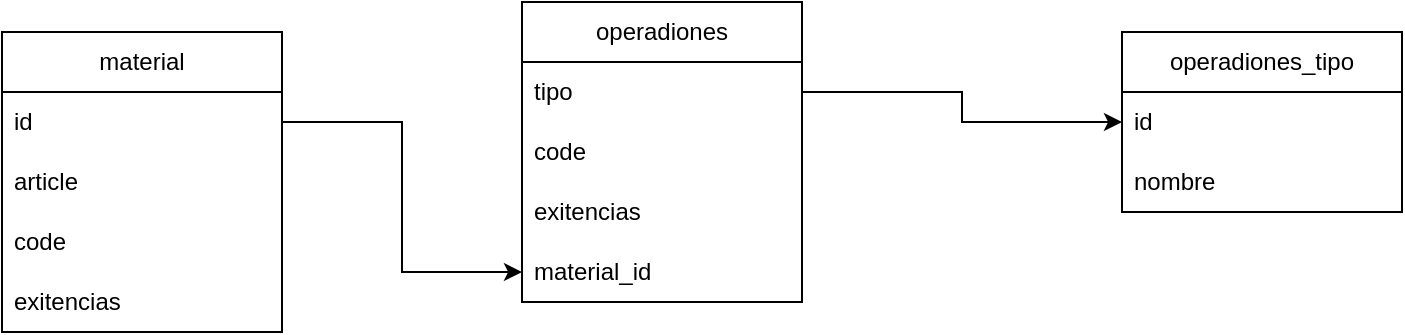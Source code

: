 <mxfile version="22.0.8" type="github">
  <diagram name="Página-1" id="I9j9g6QyKJc5Fgf5lQwj">
    <mxGraphModel dx="1050" dy="542" grid="1" gridSize="10" guides="1" tooltips="1" connect="1" arrows="1" fold="1" page="1" pageScale="1" pageWidth="827" pageHeight="1169" math="0" shadow="0">
      <root>
        <mxCell id="0" />
        <mxCell id="1" parent="0" />
        <mxCell id="2Vl5YmwGTYaNifd6JvEB-1" value="material" style="swimlane;fontStyle=0;childLayout=stackLayout;horizontal=1;startSize=30;horizontalStack=0;resizeParent=1;resizeParentMax=0;resizeLast=0;collapsible=1;marginBottom=0;whiteSpace=wrap;html=1;" vertex="1" parent="1">
          <mxGeometry x="80" y="130" width="140" height="150" as="geometry" />
        </mxCell>
        <mxCell id="2Vl5YmwGTYaNifd6JvEB-2" value="id" style="text;strokeColor=none;fillColor=none;align=left;verticalAlign=middle;spacingLeft=4;spacingRight=4;overflow=hidden;points=[[0,0.5],[1,0.5]];portConstraint=eastwest;rotatable=0;whiteSpace=wrap;html=1;" vertex="1" parent="2Vl5YmwGTYaNifd6JvEB-1">
          <mxGeometry y="30" width="140" height="30" as="geometry" />
        </mxCell>
        <mxCell id="2Vl5YmwGTYaNifd6JvEB-17" value="article" style="text;strokeColor=none;fillColor=none;align=left;verticalAlign=middle;spacingLeft=4;spacingRight=4;overflow=hidden;points=[[0,0.5],[1,0.5]];portConstraint=eastwest;rotatable=0;whiteSpace=wrap;html=1;" vertex="1" parent="2Vl5YmwGTYaNifd6JvEB-1">
          <mxGeometry y="60" width="140" height="30" as="geometry" />
        </mxCell>
        <mxCell id="2Vl5YmwGTYaNifd6JvEB-3" value="code" style="text;strokeColor=none;fillColor=none;align=left;verticalAlign=middle;spacingLeft=4;spacingRight=4;overflow=hidden;points=[[0,0.5],[1,0.5]];portConstraint=eastwest;rotatable=0;whiteSpace=wrap;html=1;" vertex="1" parent="2Vl5YmwGTYaNifd6JvEB-1">
          <mxGeometry y="90" width="140" height="30" as="geometry" />
        </mxCell>
        <mxCell id="2Vl5YmwGTYaNifd6JvEB-4" value="exitencias" style="text;strokeColor=none;fillColor=none;align=left;verticalAlign=middle;spacingLeft=4;spacingRight=4;overflow=hidden;points=[[0,0.5],[1,0.5]];portConstraint=eastwest;rotatable=0;whiteSpace=wrap;html=1;" vertex="1" parent="2Vl5YmwGTYaNifd6JvEB-1">
          <mxGeometry y="120" width="140" height="30" as="geometry" />
        </mxCell>
        <mxCell id="2Vl5YmwGTYaNifd6JvEB-5" value="operadiones" style="swimlane;fontStyle=0;childLayout=stackLayout;horizontal=1;startSize=30;horizontalStack=0;resizeParent=1;resizeParentMax=0;resizeLast=0;collapsible=1;marginBottom=0;whiteSpace=wrap;html=1;" vertex="1" parent="1">
          <mxGeometry x="340" y="115" width="140" height="150" as="geometry" />
        </mxCell>
        <mxCell id="2Vl5YmwGTYaNifd6JvEB-6" value="tipo" style="text;strokeColor=none;fillColor=none;align=left;verticalAlign=middle;spacingLeft=4;spacingRight=4;overflow=hidden;points=[[0,0.5],[1,0.5]];portConstraint=eastwest;rotatable=0;whiteSpace=wrap;html=1;" vertex="1" parent="2Vl5YmwGTYaNifd6JvEB-5">
          <mxGeometry y="30" width="140" height="30" as="geometry" />
        </mxCell>
        <mxCell id="2Vl5YmwGTYaNifd6JvEB-7" value="code" style="text;strokeColor=none;fillColor=none;align=left;verticalAlign=middle;spacingLeft=4;spacingRight=4;overflow=hidden;points=[[0,0.5],[1,0.5]];portConstraint=eastwest;rotatable=0;whiteSpace=wrap;html=1;" vertex="1" parent="2Vl5YmwGTYaNifd6JvEB-5">
          <mxGeometry y="60" width="140" height="30" as="geometry" />
        </mxCell>
        <mxCell id="2Vl5YmwGTYaNifd6JvEB-8" value="exitencias" style="text;strokeColor=none;fillColor=none;align=left;verticalAlign=middle;spacingLeft=4;spacingRight=4;overflow=hidden;points=[[0,0.5],[1,0.5]];portConstraint=eastwest;rotatable=0;whiteSpace=wrap;html=1;" vertex="1" parent="2Vl5YmwGTYaNifd6JvEB-5">
          <mxGeometry y="90" width="140" height="30" as="geometry" />
        </mxCell>
        <mxCell id="2Vl5YmwGTYaNifd6JvEB-19" value="material_id" style="text;strokeColor=none;fillColor=none;align=left;verticalAlign=middle;spacingLeft=4;spacingRight=4;overflow=hidden;points=[[0,0.5],[1,0.5]];portConstraint=eastwest;rotatable=0;whiteSpace=wrap;html=1;" vertex="1" parent="2Vl5YmwGTYaNifd6JvEB-5">
          <mxGeometry y="120" width="140" height="30" as="geometry" />
        </mxCell>
        <mxCell id="2Vl5YmwGTYaNifd6JvEB-9" value="operadiones_tipo" style="swimlane;fontStyle=0;childLayout=stackLayout;horizontal=1;startSize=30;horizontalStack=0;resizeParent=1;resizeParentMax=0;resizeLast=0;collapsible=1;marginBottom=0;whiteSpace=wrap;html=1;" vertex="1" parent="1">
          <mxGeometry x="640" y="130" width="140" height="90" as="geometry" />
        </mxCell>
        <mxCell id="2Vl5YmwGTYaNifd6JvEB-10" value="id" style="text;strokeColor=none;fillColor=none;align=left;verticalAlign=middle;spacingLeft=4;spacingRight=4;overflow=hidden;points=[[0,0.5],[1,0.5]];portConstraint=eastwest;rotatable=0;whiteSpace=wrap;html=1;" vertex="1" parent="2Vl5YmwGTYaNifd6JvEB-9">
          <mxGeometry y="30" width="140" height="30" as="geometry" />
        </mxCell>
        <mxCell id="2Vl5YmwGTYaNifd6JvEB-11" value="nombre" style="text;strokeColor=none;fillColor=none;align=left;verticalAlign=middle;spacingLeft=4;spacingRight=4;overflow=hidden;points=[[0,0.5],[1,0.5]];portConstraint=eastwest;rotatable=0;whiteSpace=wrap;html=1;" vertex="1" parent="2Vl5YmwGTYaNifd6JvEB-9">
          <mxGeometry y="60" width="140" height="30" as="geometry" />
        </mxCell>
        <mxCell id="2Vl5YmwGTYaNifd6JvEB-13" style="edgeStyle=orthogonalEdgeStyle;rounded=0;orthogonalLoop=1;jettySize=auto;html=1;entryX=0;entryY=0.5;entryDx=0;entryDy=0;" edge="1" parent="1" source="2Vl5YmwGTYaNifd6JvEB-6" target="2Vl5YmwGTYaNifd6JvEB-10">
          <mxGeometry relative="1" as="geometry" />
        </mxCell>
        <mxCell id="2Vl5YmwGTYaNifd6JvEB-20" style="edgeStyle=orthogonalEdgeStyle;rounded=0;orthogonalLoop=1;jettySize=auto;html=1;entryX=0;entryY=0.5;entryDx=0;entryDy=0;" edge="1" parent="1" source="2Vl5YmwGTYaNifd6JvEB-2" target="2Vl5YmwGTYaNifd6JvEB-19">
          <mxGeometry relative="1" as="geometry" />
        </mxCell>
      </root>
    </mxGraphModel>
  </diagram>
</mxfile>
